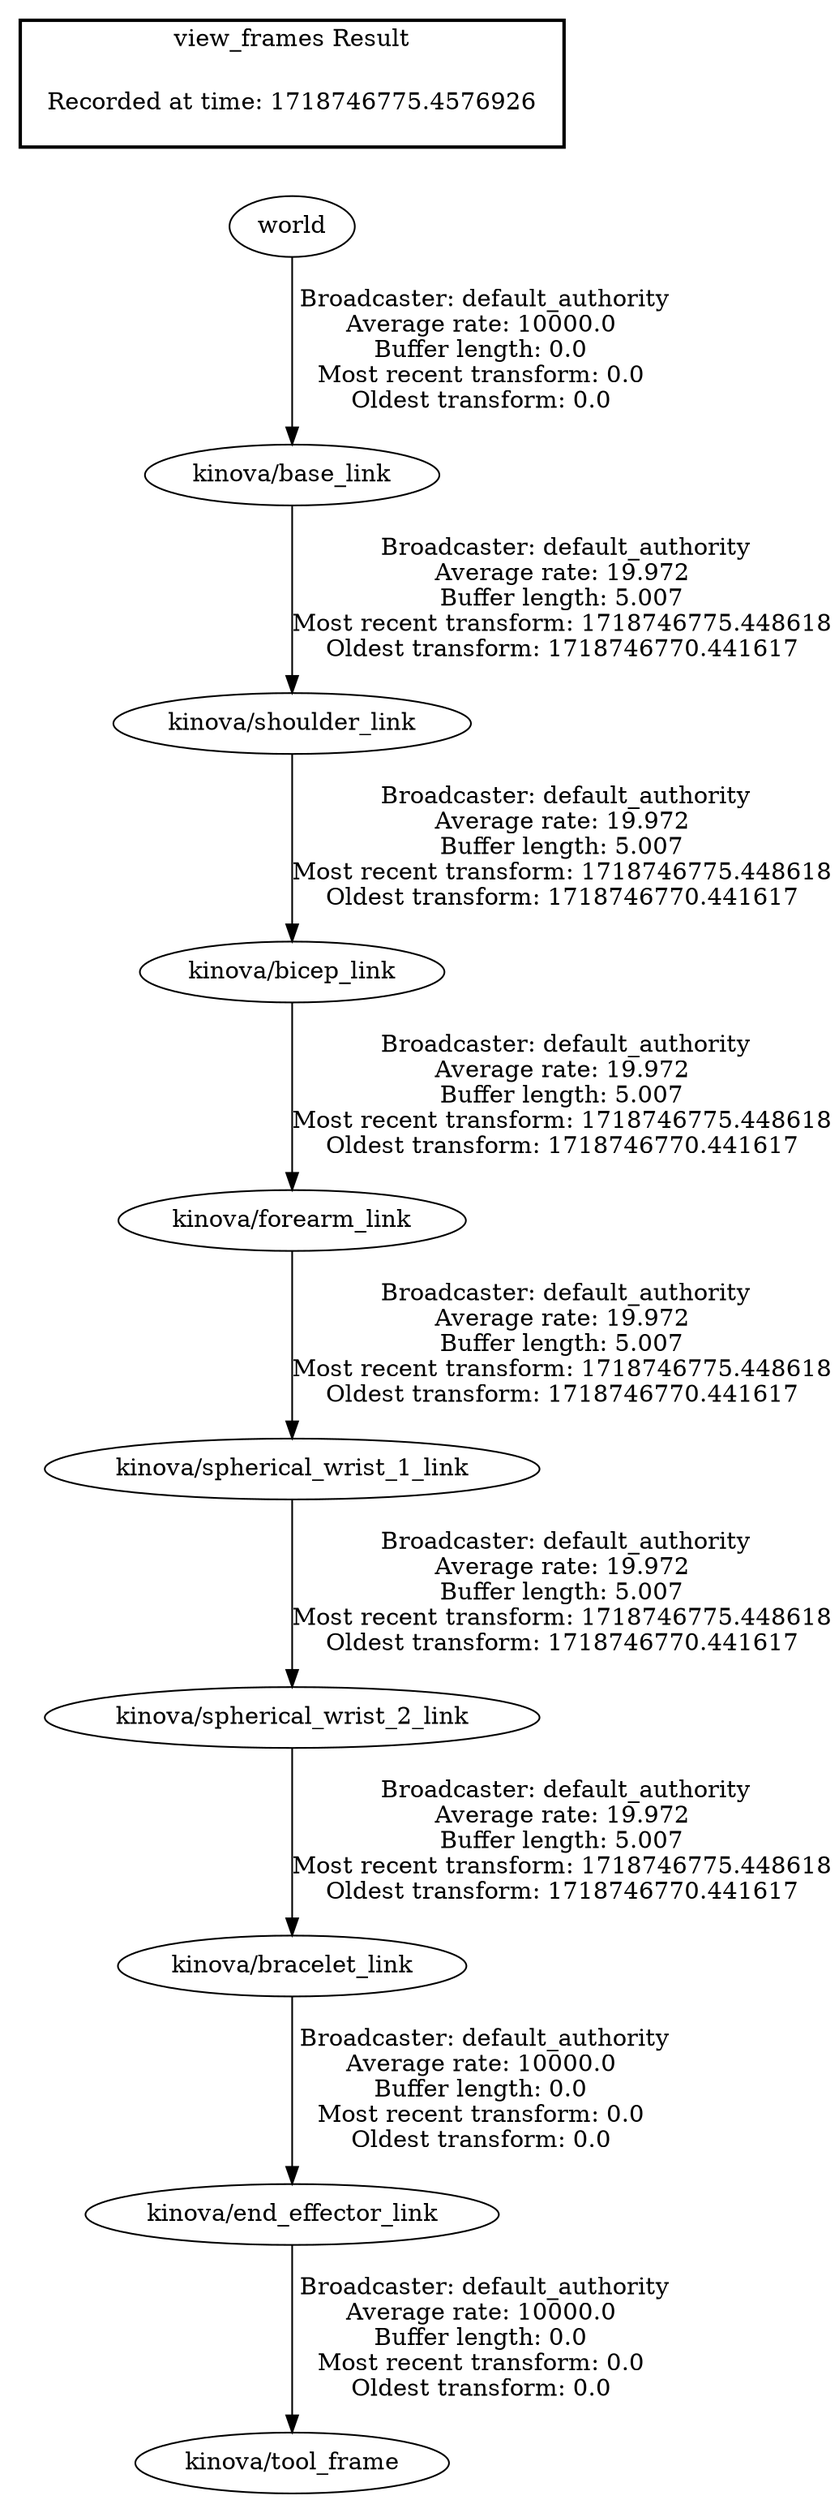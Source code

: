 digraph G {
"world" -> "kinova/base_link"[label=" Broadcaster: default_authority\nAverage rate: 10000.0\nBuffer length: 0.0\nMost recent transform: 0.0\nOldest transform: 0.0\n"];
"kinova/bracelet_link" -> "kinova/end_effector_link"[label=" Broadcaster: default_authority\nAverage rate: 10000.0\nBuffer length: 0.0\nMost recent transform: 0.0\nOldest transform: 0.0\n"];
"kinova/spherical_wrist_2_link" -> "kinova/bracelet_link"[label=" Broadcaster: default_authority\nAverage rate: 19.972\nBuffer length: 5.007\nMost recent transform: 1718746775.448618\nOldest transform: 1718746770.441617\n"];
"kinova/end_effector_link" -> "kinova/tool_frame"[label=" Broadcaster: default_authority\nAverage rate: 10000.0\nBuffer length: 0.0\nMost recent transform: 0.0\nOldest transform: 0.0\n"];
"kinova/base_link" -> "kinova/shoulder_link"[label=" Broadcaster: default_authority\nAverage rate: 19.972\nBuffer length: 5.007\nMost recent transform: 1718746775.448618\nOldest transform: 1718746770.441617\n"];
"kinova/shoulder_link" -> "kinova/bicep_link"[label=" Broadcaster: default_authority\nAverage rate: 19.972\nBuffer length: 5.007\nMost recent transform: 1718746775.448618\nOldest transform: 1718746770.441617\n"];
"kinova/bicep_link" -> "kinova/forearm_link"[label=" Broadcaster: default_authority\nAverage rate: 19.972\nBuffer length: 5.007\nMost recent transform: 1718746775.448618\nOldest transform: 1718746770.441617\n"];
"kinova/forearm_link" -> "kinova/spherical_wrist_1_link"[label=" Broadcaster: default_authority\nAverage rate: 19.972\nBuffer length: 5.007\nMost recent transform: 1718746775.448618\nOldest transform: 1718746770.441617\n"];
"kinova/spherical_wrist_1_link" -> "kinova/spherical_wrist_2_link"[label=" Broadcaster: default_authority\nAverage rate: 19.972\nBuffer length: 5.007\nMost recent transform: 1718746775.448618\nOldest transform: 1718746770.441617\n"];
edge [style=invis];
 subgraph cluster_legend { style=bold; color=black; label ="view_frames Result";
"Recorded at time: 1718746775.4576926"[ shape=plaintext ] ;
}->"world";
}